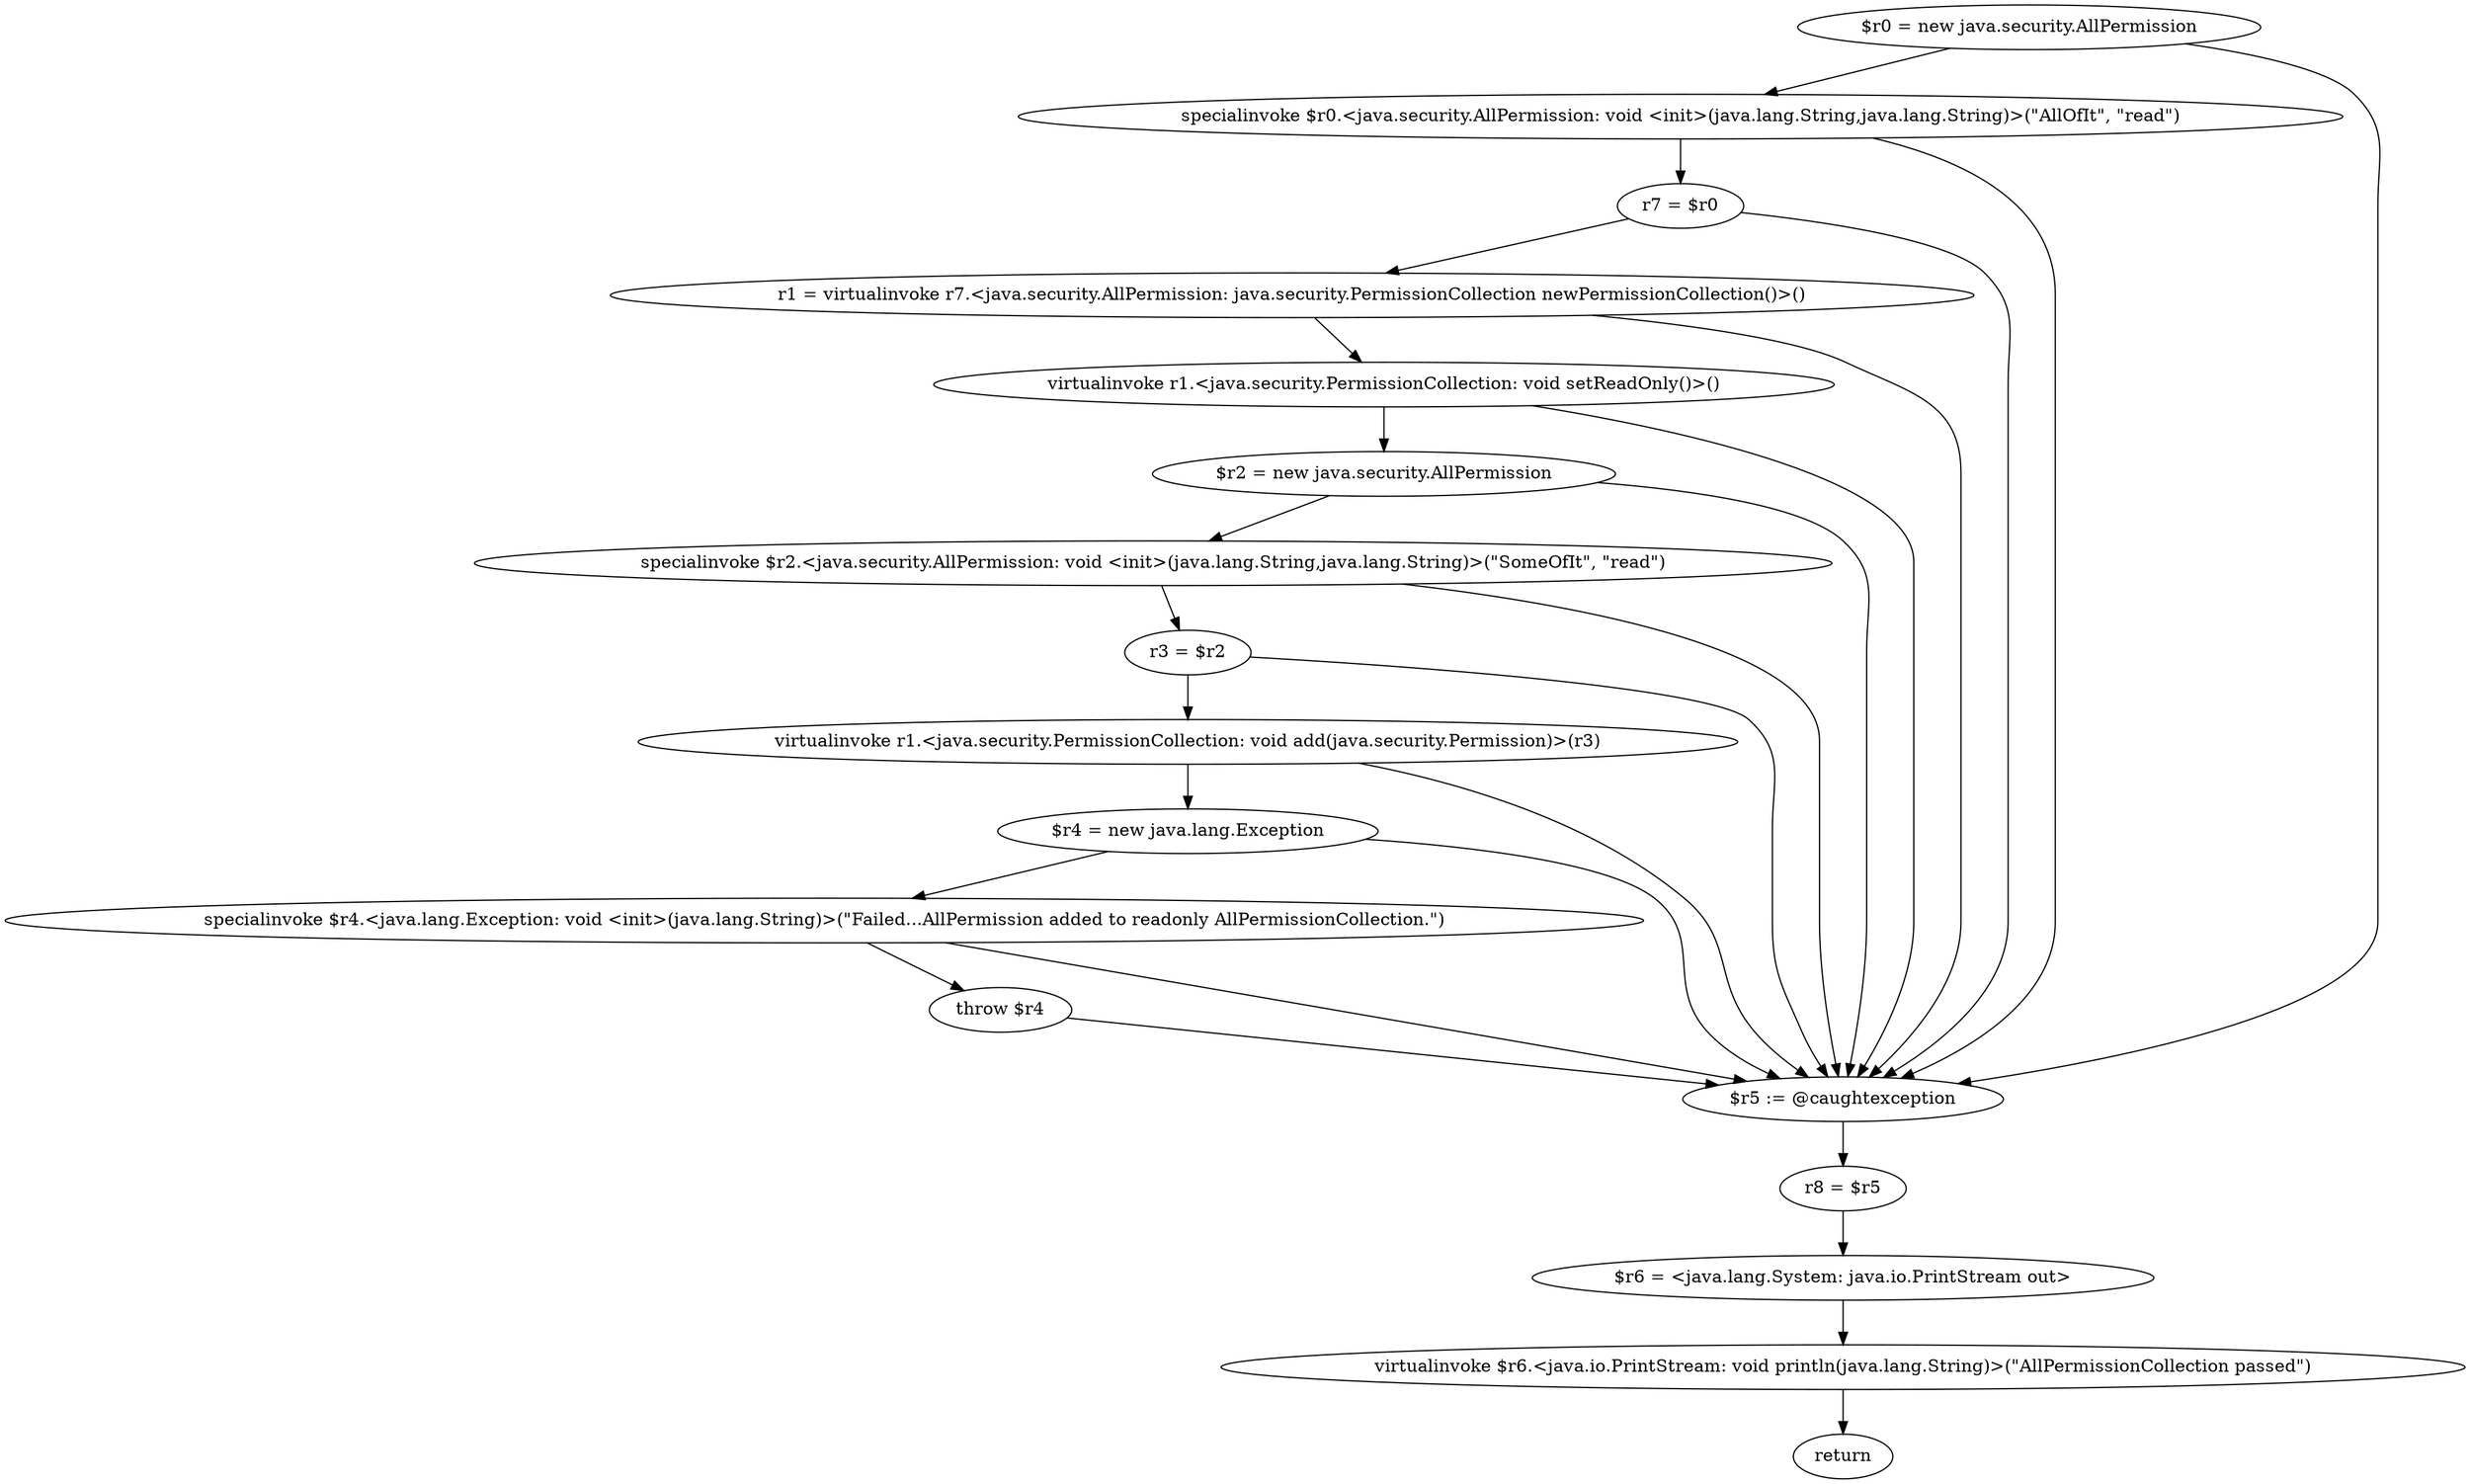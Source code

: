 digraph "unitGraph" {
    "$r0 = new java.security.AllPermission"
    "specialinvoke $r0.<java.security.AllPermission: void <init>(java.lang.String,java.lang.String)>(\"AllOfIt\", \"read\")"
    "r7 = $r0"
    "r1 = virtualinvoke r7.<java.security.AllPermission: java.security.PermissionCollection newPermissionCollection()>()"
    "virtualinvoke r1.<java.security.PermissionCollection: void setReadOnly()>()"
    "$r2 = new java.security.AllPermission"
    "specialinvoke $r2.<java.security.AllPermission: void <init>(java.lang.String,java.lang.String)>(\"SomeOfIt\", \"read\")"
    "r3 = $r2"
    "virtualinvoke r1.<java.security.PermissionCollection: void add(java.security.Permission)>(r3)"
    "$r4 = new java.lang.Exception"
    "specialinvoke $r4.<java.lang.Exception: void <init>(java.lang.String)>(\"Failed...AllPermission added to readonly AllPermissionCollection.\")"
    "throw $r4"
    "$r5 := @caughtexception"
    "r8 = $r5"
    "$r6 = <java.lang.System: java.io.PrintStream out>"
    "virtualinvoke $r6.<java.io.PrintStream: void println(java.lang.String)>(\"AllPermissionCollection passed\")"
    "return"
    "$r0 = new java.security.AllPermission"->"specialinvoke $r0.<java.security.AllPermission: void <init>(java.lang.String,java.lang.String)>(\"AllOfIt\", \"read\")";
    "$r0 = new java.security.AllPermission"->"$r5 := @caughtexception";
    "specialinvoke $r0.<java.security.AllPermission: void <init>(java.lang.String,java.lang.String)>(\"AllOfIt\", \"read\")"->"r7 = $r0";
    "specialinvoke $r0.<java.security.AllPermission: void <init>(java.lang.String,java.lang.String)>(\"AllOfIt\", \"read\")"->"$r5 := @caughtexception";
    "r7 = $r0"->"r1 = virtualinvoke r7.<java.security.AllPermission: java.security.PermissionCollection newPermissionCollection()>()";
    "r7 = $r0"->"$r5 := @caughtexception";
    "r1 = virtualinvoke r7.<java.security.AllPermission: java.security.PermissionCollection newPermissionCollection()>()"->"virtualinvoke r1.<java.security.PermissionCollection: void setReadOnly()>()";
    "r1 = virtualinvoke r7.<java.security.AllPermission: java.security.PermissionCollection newPermissionCollection()>()"->"$r5 := @caughtexception";
    "virtualinvoke r1.<java.security.PermissionCollection: void setReadOnly()>()"->"$r2 = new java.security.AllPermission";
    "virtualinvoke r1.<java.security.PermissionCollection: void setReadOnly()>()"->"$r5 := @caughtexception";
    "$r2 = new java.security.AllPermission"->"specialinvoke $r2.<java.security.AllPermission: void <init>(java.lang.String,java.lang.String)>(\"SomeOfIt\", \"read\")";
    "$r2 = new java.security.AllPermission"->"$r5 := @caughtexception";
    "specialinvoke $r2.<java.security.AllPermission: void <init>(java.lang.String,java.lang.String)>(\"SomeOfIt\", \"read\")"->"r3 = $r2";
    "specialinvoke $r2.<java.security.AllPermission: void <init>(java.lang.String,java.lang.String)>(\"SomeOfIt\", \"read\")"->"$r5 := @caughtexception";
    "r3 = $r2"->"virtualinvoke r1.<java.security.PermissionCollection: void add(java.security.Permission)>(r3)";
    "r3 = $r2"->"$r5 := @caughtexception";
    "virtualinvoke r1.<java.security.PermissionCollection: void add(java.security.Permission)>(r3)"->"$r4 = new java.lang.Exception";
    "virtualinvoke r1.<java.security.PermissionCollection: void add(java.security.Permission)>(r3)"->"$r5 := @caughtexception";
    "$r4 = new java.lang.Exception"->"specialinvoke $r4.<java.lang.Exception: void <init>(java.lang.String)>(\"Failed...AllPermission added to readonly AllPermissionCollection.\")";
    "$r4 = new java.lang.Exception"->"$r5 := @caughtexception";
    "specialinvoke $r4.<java.lang.Exception: void <init>(java.lang.String)>(\"Failed...AllPermission added to readonly AllPermissionCollection.\")"->"throw $r4";
    "specialinvoke $r4.<java.lang.Exception: void <init>(java.lang.String)>(\"Failed...AllPermission added to readonly AllPermissionCollection.\")"->"$r5 := @caughtexception";
    "throw $r4"->"$r5 := @caughtexception";
    "$r5 := @caughtexception"->"r8 = $r5";
    "r8 = $r5"->"$r6 = <java.lang.System: java.io.PrintStream out>";
    "$r6 = <java.lang.System: java.io.PrintStream out>"->"virtualinvoke $r6.<java.io.PrintStream: void println(java.lang.String)>(\"AllPermissionCollection passed\")";
    "virtualinvoke $r6.<java.io.PrintStream: void println(java.lang.String)>(\"AllPermissionCollection passed\")"->"return";
}
